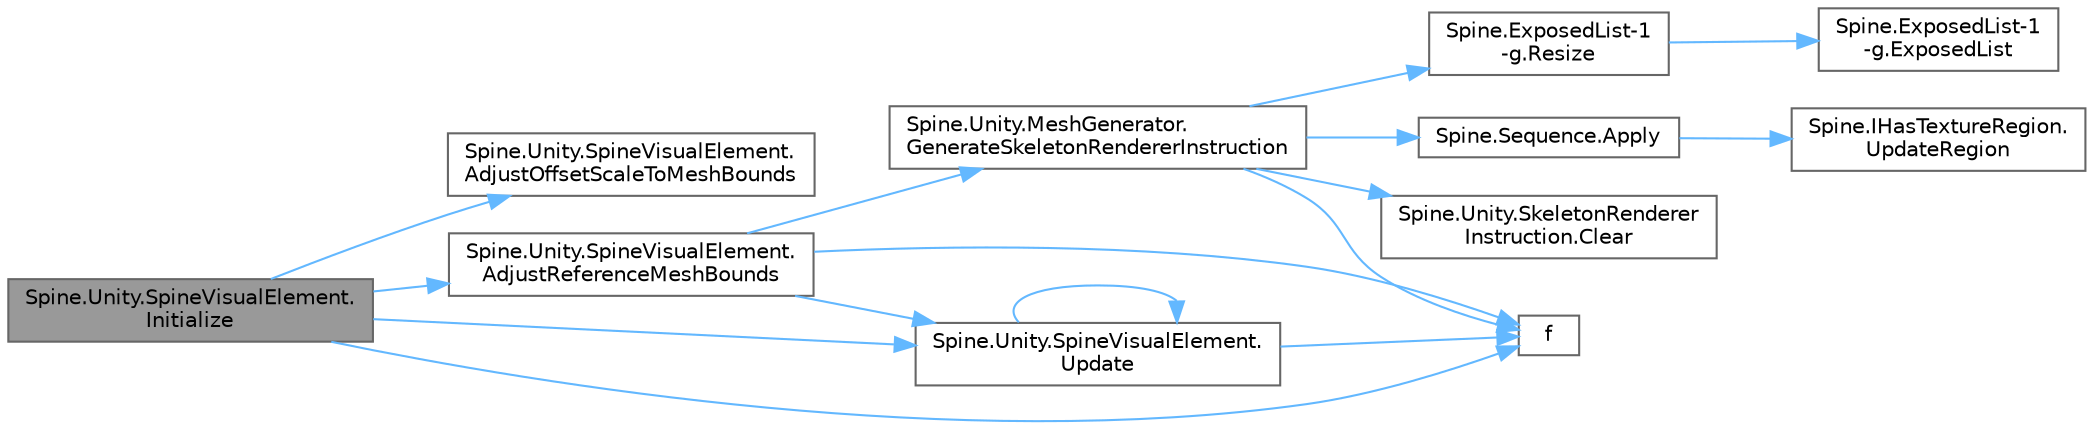 digraph "Spine.Unity.SpineVisualElement.Initialize"
{
 // LATEX_PDF_SIZE
  bgcolor="transparent";
  edge [fontname=Helvetica,fontsize=10,labelfontname=Helvetica,labelfontsize=10];
  node [fontname=Helvetica,fontsize=10,shape=box,height=0.2,width=0.4];
  rankdir="LR";
  Node1 [id="Node000001",label="Spine.Unity.SpineVisualElement.\lInitialize",height=0.2,width=0.4,color="gray40", fillcolor="grey60", style="filled", fontcolor="black",tooltip=" "];
  Node1 -> Node2 [id="edge1_Node000001_Node000002",color="steelblue1",style="solid",tooltip=" "];
  Node2 [id="Node000002",label="Spine.Unity.SpineVisualElement.\lAdjustOffsetScaleToMeshBounds",height=0.2,width=0.4,color="grey40", fillcolor="white", style="filled",URL="$class_spine_1_1_unity_1_1_spine_visual_element.html#a62feb874602d57ab5907353744089312",tooltip=" "];
  Node1 -> Node3 [id="edge2_Node000001_Node000003",color="steelblue1",style="solid",tooltip=" "];
  Node3 [id="Node000003",label="Spine.Unity.SpineVisualElement.\lAdjustReferenceMeshBounds",height=0.2,width=0.4,color="grey40", fillcolor="white", style="filled",URL="$class_spine_1_1_unity_1_1_spine_visual_element.html#a5566cea1d484e16cd8a16354173bc894",tooltip=" "];
  Node3 -> Node4 [id="edge3_Node000003_Node000004",color="steelblue1",style="solid",tooltip=" "];
  Node4 [id="Node000004",label="f",height=0.2,width=0.4,color="grey40", fillcolor="white", style="filled",URL="$cxx11__tensor__map_8cpp.html#a7f507fea02198f6cb81c86640c7b1a4e",tooltip=" "];
  Node3 -> Node5 [id="edge4_Node000003_Node000005",color="steelblue1",style="solid",tooltip=" "];
  Node5 [id="Node000005",label="Spine.Unity.MeshGenerator.\lGenerateSkeletonRendererInstruction",height=0.2,width=0.4,color="grey40", fillcolor="white", style="filled",URL="$class_spine_1_1_unity_1_1_mesh_generator.html#a997f5a2740aaacb784534e9be83327bb",tooltip=" "];
  Node5 -> Node6 [id="edge5_Node000005_Node000006",color="steelblue1",style="solid",tooltip=" "];
  Node6 [id="Node000006",label="Spine.Sequence.Apply",height=0.2,width=0.4,color="grey40", fillcolor="white", style="filled",URL="$class_spine_1_1_sequence.html#a1107eec4f870623425102be5a580db42",tooltip=" "];
  Node6 -> Node7 [id="edge6_Node000006_Node000007",color="steelblue1",style="solid",tooltip=" "];
  Node7 [id="Node000007",label="Spine.IHasTextureRegion.\lUpdateRegion",height=0.2,width=0.4,color="grey40", fillcolor="white", style="filled",URL="$interface_spine_1_1_i_has_texture_region.html#a37a36abf5d7be9ae3b8e48a7ff3c7fc2",tooltip="Updates any values the attachment calculates using the Region. Must be called after setting the Regio..."];
  Node5 -> Node8 [id="edge7_Node000005_Node000008",color="steelblue1",style="solid",tooltip=" "];
  Node8 [id="Node000008",label="Spine.Unity.SkeletonRenderer\lInstruction.Clear",height=0.2,width=0.4,color="grey40", fillcolor="white", style="filled",URL="$class_spine_1_1_unity_1_1_skeleton_renderer_instruction.html#abe026d6be1737795d804bfbface0713c",tooltip=" "];
  Node5 -> Node4 [id="edge8_Node000005_Node000004",color="steelblue1",style="solid",tooltip=" "];
  Node5 -> Node9 [id="edge9_Node000005_Node000009",color="steelblue1",style="solid",tooltip=" "];
  Node9 [id="Node000009",label="Spine.ExposedList-1\l-g.Resize",height=0.2,width=0.4,color="grey40", fillcolor="white", style="filled",URL="$class_spine_1_1_exposed_list-1-g.html#a563c4ad0ce4faf82ab5fed8668ce1395",tooltip=" "];
  Node9 -> Node10 [id="edge10_Node000009_Node000010",color="steelblue1",style="solid",tooltip=" "];
  Node10 [id="Node000010",label="Spine.ExposedList-1\l-g.ExposedList",height=0.2,width=0.4,color="grey40", fillcolor="white", style="filled",URL="$class_spine_1_1_exposed_list-1-g.html#ab8ce31918999084ca865fd6d34667c90",tooltip=" "];
  Node3 -> Node11 [id="edge11_Node000003_Node000011",color="steelblue1",style="solid",tooltip=" "];
  Node11 [id="Node000011",label="Spine.Unity.SpineVisualElement.\lUpdate",height=0.2,width=0.4,color="grey40", fillcolor="white", style="filled",URL="$class_spine_1_1_unity_1_1_spine_visual_element.html#a75cfd41e434b91ec4f9b626afcf83d1a",tooltip=" "];
  Node11 -> Node4 [id="edge12_Node000011_Node000004",color="steelblue1",style="solid",tooltip=" "];
  Node11 -> Node11 [id="edge13_Node000011_Node000011",color="steelblue1",style="solid",tooltip=" "];
  Node1 -> Node4 [id="edge14_Node000001_Node000004",color="steelblue1",style="solid",tooltip=" "];
  Node1 -> Node11 [id="edge15_Node000001_Node000011",color="steelblue1",style="solid",tooltip=" "];
}

